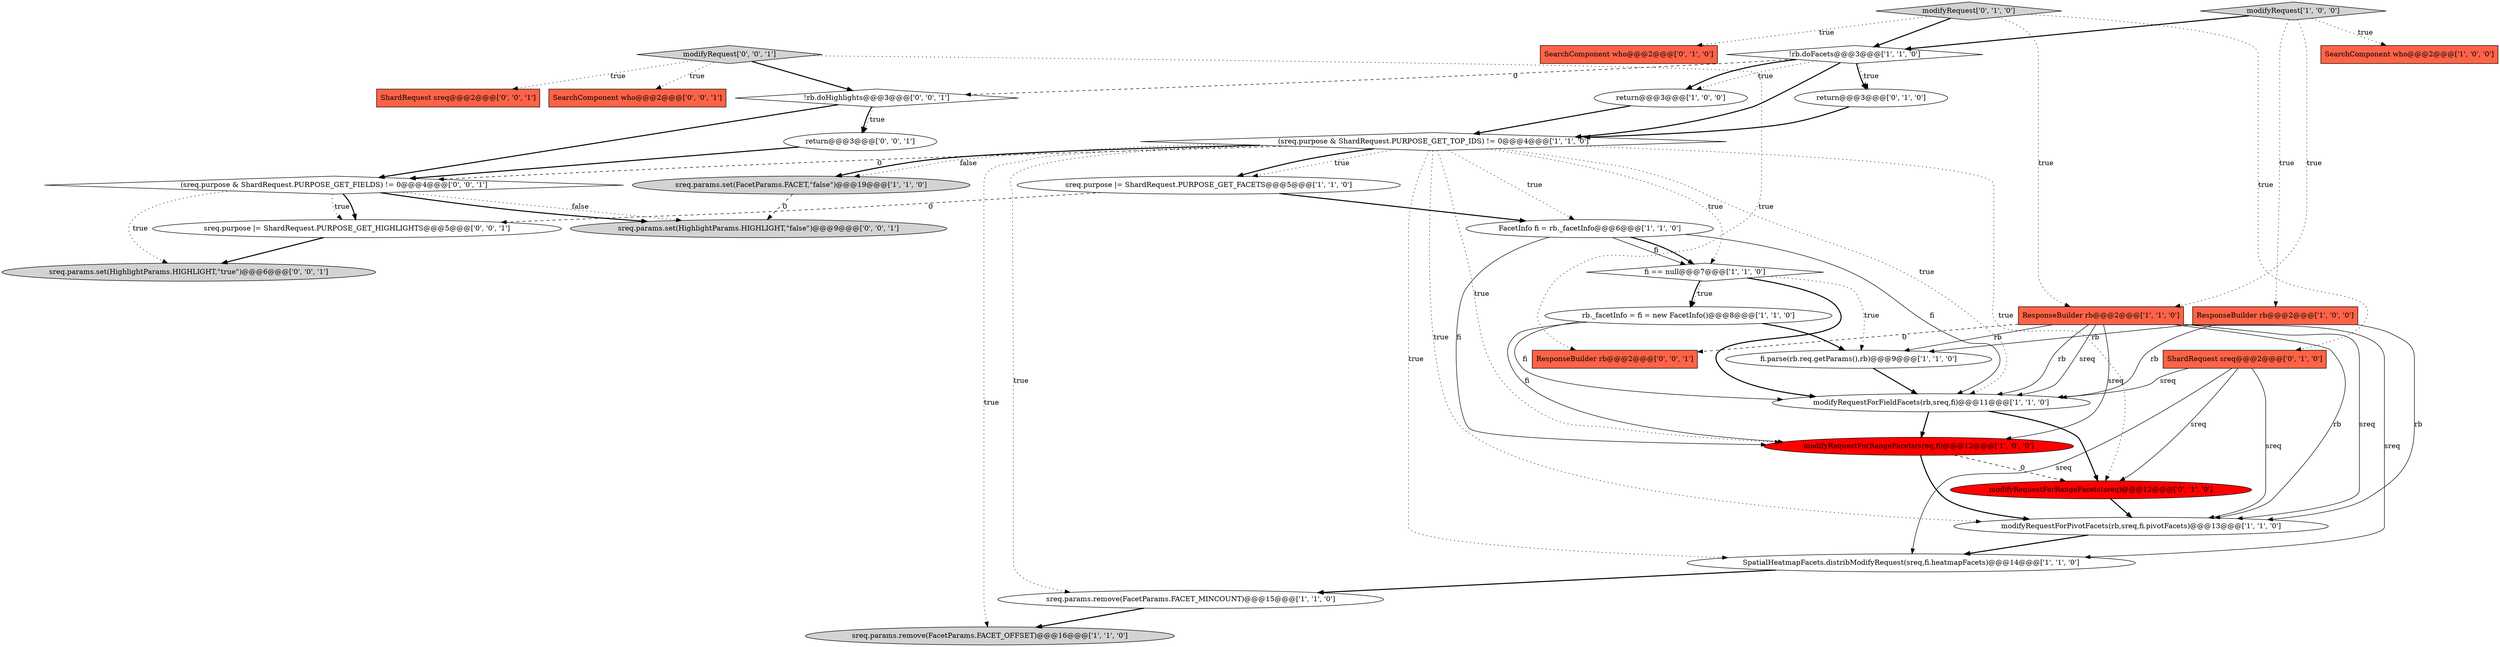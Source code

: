 digraph {
29 [style = filled, label = "ResponseBuilder rb@@@2@@@['0', '0', '1']", fillcolor = tomato, shape = box image = "AAA0AAABBB3BBB"];
23 [style = filled, label = "modifyRequestForRangeFacets(sreq)@@@12@@@['0', '1', '0']", fillcolor = red, shape = ellipse image = "AAA1AAABBB2BBB"];
20 [style = filled, label = "modifyRequest['0', '1', '0']", fillcolor = lightgray, shape = diamond image = "AAA0AAABBB2BBB"];
30 [style = filled, label = "!rb.doHighlights@@@3@@@['0', '0', '1']", fillcolor = white, shape = diamond image = "AAA0AAABBB3BBB"];
19 [style = filled, label = "SearchComponent who@@@2@@@['0', '1', '0']", fillcolor = tomato, shape = box image = "AAA0AAABBB2BBB"];
15 [style = filled, label = "rb._facetInfo = fi = new FacetInfo()@@@8@@@['1', '1', '0']", fillcolor = white, shape = ellipse image = "AAA0AAABBB1BBB"];
14 [style = filled, label = "sreq.params.remove(FacetParams.FACET_OFFSET)@@@16@@@['1', '1', '0']", fillcolor = lightgray, shape = ellipse image = "AAA0AAABBB1BBB"];
33 [style = filled, label = "sreq.params.set(HighlightParams.HIGHLIGHT,\"true\")@@@6@@@['0', '0', '1']", fillcolor = lightgray, shape = ellipse image = "AAA0AAABBB3BBB"];
2 [style = filled, label = "modifyRequest['1', '0', '0']", fillcolor = lightgray, shape = diamond image = "AAA0AAABBB1BBB"];
27 [style = filled, label = "ShardRequest sreq@@@2@@@['0', '0', '1']", fillcolor = tomato, shape = box image = "AAA0AAABBB3BBB"];
9 [style = filled, label = "modifyRequestForPivotFacets(rb,sreq,fi.pivotFacets)@@@13@@@['1', '1', '0']", fillcolor = white, shape = ellipse image = "AAA0AAABBB1BBB"];
28 [style = filled, label = "return@@@3@@@['0', '0', '1']", fillcolor = white, shape = ellipse image = "AAA0AAABBB3BBB"];
16 [style = filled, label = "SpatialHeatmapFacets.distribModifyRequest(sreq,fi.heatmapFacets)@@@14@@@['1', '1', '0']", fillcolor = white, shape = ellipse image = "AAA0AAABBB1BBB"];
32 [style = filled, label = "modifyRequest['0', '0', '1']", fillcolor = lightgray, shape = diamond image = "AAA0AAABBB3BBB"];
17 [style = filled, label = "(sreq.purpose & ShardRequest.PURPOSE_GET_TOP_IDS) != 0@@@4@@@['1', '1', '0']", fillcolor = white, shape = diamond image = "AAA0AAABBB1BBB"];
10 [style = filled, label = "FacetInfo fi = rb._facetInfo@@@6@@@['1', '1', '0']", fillcolor = white, shape = ellipse image = "AAA0AAABBB1BBB"];
8 [style = filled, label = "sreq.params.remove(FacetParams.FACET_MINCOUNT)@@@15@@@['1', '1', '0']", fillcolor = white, shape = ellipse image = "AAA0AAABBB1BBB"];
0 [style = filled, label = "fi.parse(rb.req.getParams(),rb)@@@9@@@['1', '1', '0']", fillcolor = white, shape = ellipse image = "AAA0AAABBB1BBB"];
11 [style = filled, label = "fi == null@@@7@@@['1', '1', '0']", fillcolor = white, shape = diamond image = "AAA0AAABBB1BBB"];
7 [style = filled, label = "ResponseBuilder rb@@@2@@@['1', '1', '0']", fillcolor = tomato, shape = box image = "AAA0AAABBB1BBB"];
26 [style = filled, label = "SearchComponent who@@@2@@@['0', '0', '1']", fillcolor = tomato, shape = box image = "AAA0AAABBB3BBB"];
31 [style = filled, label = "sreq.purpose |= ShardRequest.PURPOSE_GET_HIGHLIGHTS@@@5@@@['0', '0', '1']", fillcolor = white, shape = ellipse image = "AAA0AAABBB3BBB"];
18 [style = filled, label = "!rb.doFacets@@@3@@@['1', '1', '0']", fillcolor = white, shape = diamond image = "AAA0AAABBB1BBB"];
24 [style = filled, label = "(sreq.purpose & ShardRequest.PURPOSE_GET_FIELDS) != 0@@@4@@@['0', '0', '1']", fillcolor = white, shape = diamond image = "AAA0AAABBB3BBB"];
3 [style = filled, label = "sreq.purpose |= ShardRequest.PURPOSE_GET_FACETS@@@5@@@['1', '1', '0']", fillcolor = white, shape = ellipse image = "AAA0AAABBB1BBB"];
4 [style = filled, label = "ResponseBuilder rb@@@2@@@['1', '0', '0']", fillcolor = tomato, shape = box image = "AAA0AAABBB1BBB"];
5 [style = filled, label = "modifyRequestForFieldFacets(rb,sreq,fi)@@@11@@@['1', '1', '0']", fillcolor = white, shape = ellipse image = "AAA0AAABBB1BBB"];
13 [style = filled, label = "modifyRequestForRangeFacets(sreq,fi)@@@12@@@['1', '0', '0']", fillcolor = red, shape = ellipse image = "AAA1AAABBB1BBB"];
25 [style = filled, label = "sreq.params.set(HighlightParams.HIGHLIGHT,\"false\")@@@9@@@['0', '0', '1']", fillcolor = lightgray, shape = ellipse image = "AAA0AAABBB3BBB"];
22 [style = filled, label = "ShardRequest sreq@@@2@@@['0', '1', '0']", fillcolor = tomato, shape = box image = "AAA0AAABBB2BBB"];
12 [style = filled, label = "sreq.params.set(FacetParams.FACET,\"false\")@@@19@@@['1', '1', '0']", fillcolor = lightgray, shape = ellipse image = "AAA0AAABBB1BBB"];
6 [style = filled, label = "SearchComponent who@@@2@@@['1', '0', '0']", fillcolor = tomato, shape = box image = "AAA0AAABBB1BBB"];
1 [style = filled, label = "return@@@3@@@['1', '0', '0']", fillcolor = white, shape = ellipse image = "AAA0AAABBB1BBB"];
21 [style = filled, label = "return@@@3@@@['0', '1', '0']", fillcolor = white, shape = ellipse image = "AAA0AAABBB2BBB"];
7->9 [style = solid, label="rb"];
22->16 [style = solid, label="sreq"];
30->24 [style = bold, label=""];
24->25 [style = dotted, label="false"];
22->5 [style = solid, label="sreq"];
16->8 [style = bold, label=""];
5->23 [style = bold, label=""];
17->24 [style = dashed, label="0"];
3->31 [style = dashed, label="0"];
7->5 [style = solid, label="sreq"];
18->30 [style = dashed, label="0"];
15->5 [style = solid, label="fi"];
18->1 [style = dotted, label="true"];
24->31 [style = dotted, label="true"];
22->23 [style = solid, label="sreq"];
15->13 [style = solid, label="fi"];
18->21 [style = dotted, label="true"];
17->14 [style = dotted, label="true"];
18->17 [style = bold, label=""];
8->14 [style = bold, label=""];
24->33 [style = dotted, label="true"];
4->0 [style = solid, label="rb"];
7->5 [style = solid, label="rb"];
2->18 [style = bold, label=""];
7->9 [style = solid, label="sreq"];
20->7 [style = dotted, label="true"];
32->30 [style = bold, label=""];
7->16 [style = solid, label="sreq"];
13->23 [style = dashed, label="0"];
10->13 [style = solid, label="fi"];
17->3 [style = dotted, label="true"];
9->16 [style = bold, label=""];
10->11 [style = solid, label="fi"];
10->5 [style = solid, label="fi"];
17->23 [style = dotted, label="true"];
1->17 [style = bold, label=""];
11->15 [style = bold, label=""];
17->16 [style = dotted, label="true"];
20->18 [style = bold, label=""];
3->10 [style = bold, label=""];
7->0 [style = solid, label="rb"];
17->10 [style = dotted, label="true"];
17->8 [style = dotted, label="true"];
32->27 [style = dotted, label="true"];
17->12 [style = bold, label=""];
11->5 [style = bold, label=""];
10->11 [style = bold, label=""];
30->28 [style = bold, label=""];
12->25 [style = dashed, label="0"];
18->1 [style = bold, label=""];
24->31 [style = bold, label=""];
2->6 [style = dotted, label="true"];
4->9 [style = solid, label="rb"];
24->25 [style = bold, label=""];
2->7 [style = dotted, label="true"];
11->0 [style = dotted, label="true"];
17->9 [style = dotted, label="true"];
15->0 [style = bold, label=""];
7->13 [style = solid, label="sreq"];
2->4 [style = dotted, label="true"];
5->13 [style = bold, label=""];
4->5 [style = solid, label="rb"];
31->33 [style = bold, label=""];
17->3 [style = bold, label=""];
28->24 [style = bold, label=""];
22->9 [style = solid, label="sreq"];
17->5 [style = dotted, label="true"];
20->19 [style = dotted, label="true"];
32->26 [style = dotted, label="true"];
20->22 [style = dotted, label="true"];
32->29 [style = dotted, label="true"];
13->9 [style = bold, label=""];
18->21 [style = bold, label=""];
7->29 [style = dashed, label="0"];
11->15 [style = dotted, label="true"];
17->13 [style = dotted, label="true"];
30->28 [style = dotted, label="true"];
23->9 [style = bold, label=""];
21->17 [style = bold, label=""];
17->12 [style = dotted, label="false"];
0->5 [style = bold, label=""];
17->11 [style = dotted, label="true"];
}
